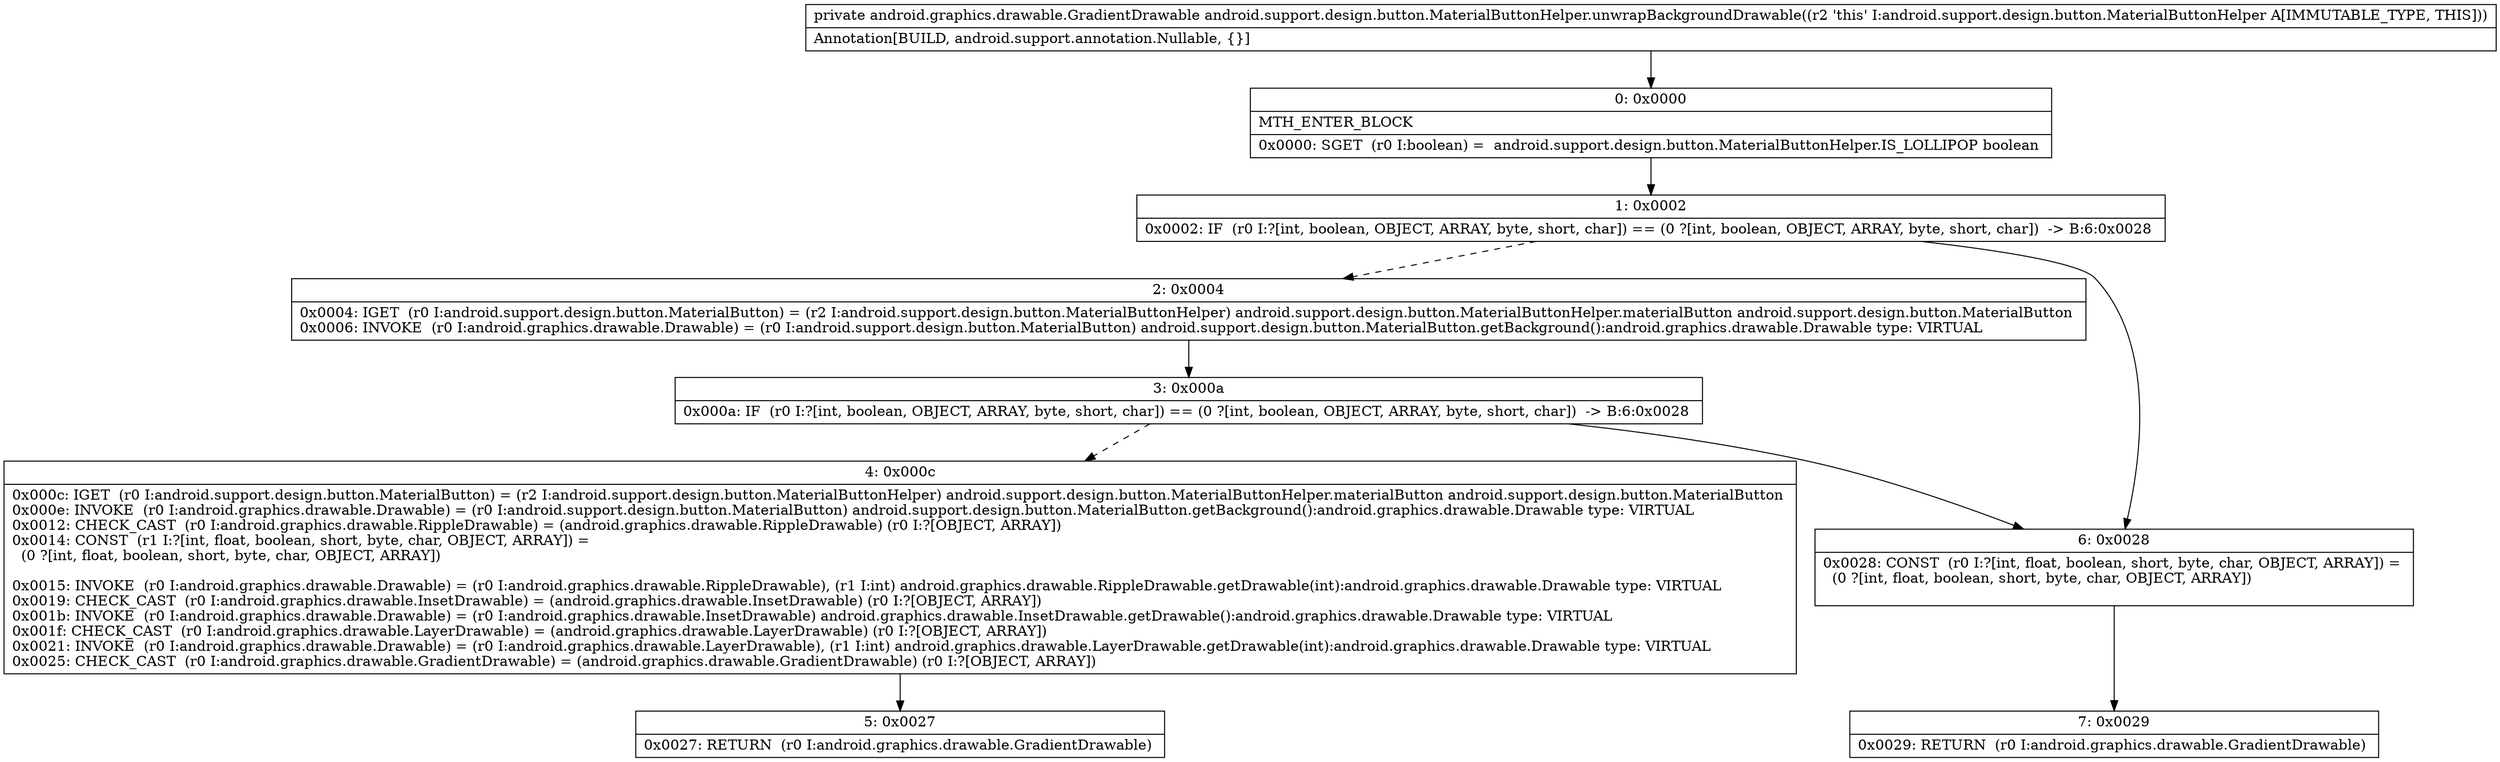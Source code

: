 digraph "CFG forandroid.support.design.button.MaterialButtonHelper.unwrapBackgroundDrawable()Landroid\/graphics\/drawable\/GradientDrawable;" {
Node_0 [shape=record,label="{0\:\ 0x0000|MTH_ENTER_BLOCK\l|0x0000: SGET  (r0 I:boolean) =  android.support.design.button.MaterialButtonHelper.IS_LOLLIPOP boolean \l}"];
Node_1 [shape=record,label="{1\:\ 0x0002|0x0002: IF  (r0 I:?[int, boolean, OBJECT, ARRAY, byte, short, char]) == (0 ?[int, boolean, OBJECT, ARRAY, byte, short, char])  \-\> B:6:0x0028 \l}"];
Node_2 [shape=record,label="{2\:\ 0x0004|0x0004: IGET  (r0 I:android.support.design.button.MaterialButton) = (r2 I:android.support.design.button.MaterialButtonHelper) android.support.design.button.MaterialButtonHelper.materialButton android.support.design.button.MaterialButton \l0x0006: INVOKE  (r0 I:android.graphics.drawable.Drawable) = (r0 I:android.support.design.button.MaterialButton) android.support.design.button.MaterialButton.getBackground():android.graphics.drawable.Drawable type: VIRTUAL \l}"];
Node_3 [shape=record,label="{3\:\ 0x000a|0x000a: IF  (r0 I:?[int, boolean, OBJECT, ARRAY, byte, short, char]) == (0 ?[int, boolean, OBJECT, ARRAY, byte, short, char])  \-\> B:6:0x0028 \l}"];
Node_4 [shape=record,label="{4\:\ 0x000c|0x000c: IGET  (r0 I:android.support.design.button.MaterialButton) = (r2 I:android.support.design.button.MaterialButtonHelper) android.support.design.button.MaterialButtonHelper.materialButton android.support.design.button.MaterialButton \l0x000e: INVOKE  (r0 I:android.graphics.drawable.Drawable) = (r0 I:android.support.design.button.MaterialButton) android.support.design.button.MaterialButton.getBackground():android.graphics.drawable.Drawable type: VIRTUAL \l0x0012: CHECK_CAST  (r0 I:android.graphics.drawable.RippleDrawable) = (android.graphics.drawable.RippleDrawable) (r0 I:?[OBJECT, ARRAY]) \l0x0014: CONST  (r1 I:?[int, float, boolean, short, byte, char, OBJECT, ARRAY]) = \l  (0 ?[int, float, boolean, short, byte, char, OBJECT, ARRAY])\l \l0x0015: INVOKE  (r0 I:android.graphics.drawable.Drawable) = (r0 I:android.graphics.drawable.RippleDrawable), (r1 I:int) android.graphics.drawable.RippleDrawable.getDrawable(int):android.graphics.drawable.Drawable type: VIRTUAL \l0x0019: CHECK_CAST  (r0 I:android.graphics.drawable.InsetDrawable) = (android.graphics.drawable.InsetDrawable) (r0 I:?[OBJECT, ARRAY]) \l0x001b: INVOKE  (r0 I:android.graphics.drawable.Drawable) = (r0 I:android.graphics.drawable.InsetDrawable) android.graphics.drawable.InsetDrawable.getDrawable():android.graphics.drawable.Drawable type: VIRTUAL \l0x001f: CHECK_CAST  (r0 I:android.graphics.drawable.LayerDrawable) = (android.graphics.drawable.LayerDrawable) (r0 I:?[OBJECT, ARRAY]) \l0x0021: INVOKE  (r0 I:android.graphics.drawable.Drawable) = (r0 I:android.graphics.drawable.LayerDrawable), (r1 I:int) android.graphics.drawable.LayerDrawable.getDrawable(int):android.graphics.drawable.Drawable type: VIRTUAL \l0x0025: CHECK_CAST  (r0 I:android.graphics.drawable.GradientDrawable) = (android.graphics.drawable.GradientDrawable) (r0 I:?[OBJECT, ARRAY]) \l}"];
Node_5 [shape=record,label="{5\:\ 0x0027|0x0027: RETURN  (r0 I:android.graphics.drawable.GradientDrawable) \l}"];
Node_6 [shape=record,label="{6\:\ 0x0028|0x0028: CONST  (r0 I:?[int, float, boolean, short, byte, char, OBJECT, ARRAY]) = \l  (0 ?[int, float, boolean, short, byte, char, OBJECT, ARRAY])\l \l}"];
Node_7 [shape=record,label="{7\:\ 0x0029|0x0029: RETURN  (r0 I:android.graphics.drawable.GradientDrawable) \l}"];
MethodNode[shape=record,label="{private android.graphics.drawable.GradientDrawable android.support.design.button.MaterialButtonHelper.unwrapBackgroundDrawable((r2 'this' I:android.support.design.button.MaterialButtonHelper A[IMMUTABLE_TYPE, THIS]))  | Annotation[BUILD, android.support.annotation.Nullable, \{\}]\l}"];
MethodNode -> Node_0;
Node_0 -> Node_1;
Node_1 -> Node_2[style=dashed];
Node_1 -> Node_6;
Node_2 -> Node_3;
Node_3 -> Node_4[style=dashed];
Node_3 -> Node_6;
Node_4 -> Node_5;
Node_6 -> Node_7;
}

